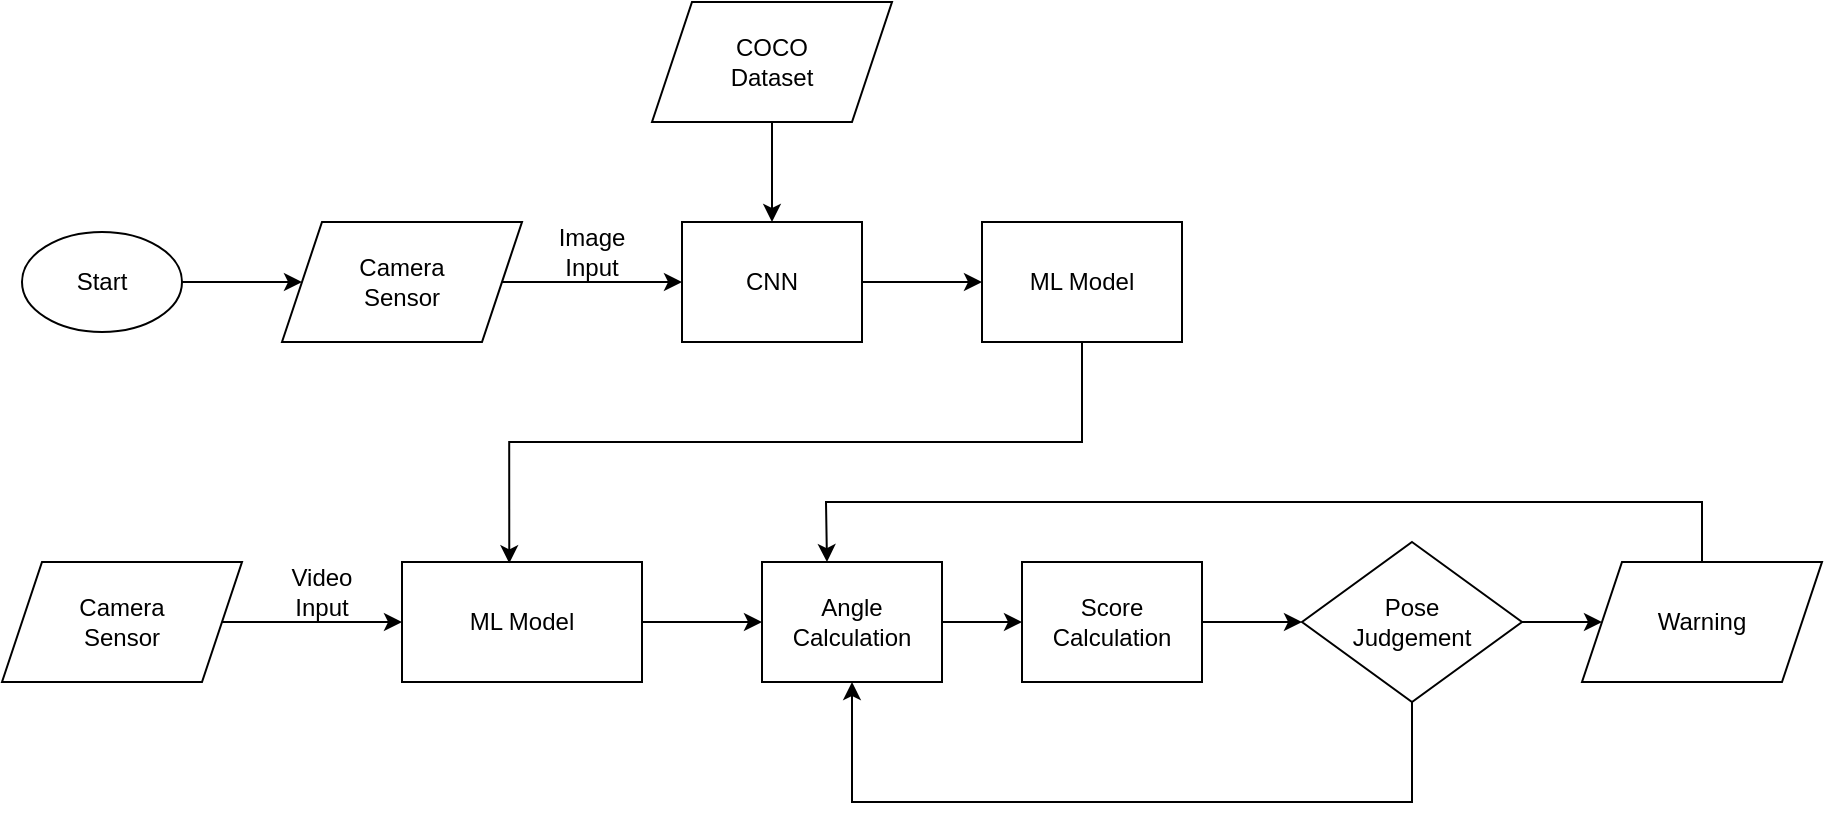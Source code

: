 <mxfile version="22.0.5" type="device">
  <diagram name="페이지-1" id="8fm_WQ1DuJL_YonFsq24">
    <mxGraphModel dx="956" dy="608" grid="1" gridSize="10" guides="1" tooltips="1" connect="1" arrows="1" fold="1" page="1" pageScale="1" pageWidth="1200" pageHeight="1600" math="0" shadow="0">
      <root>
        <mxCell id="0" />
        <mxCell id="1" parent="0" />
        <mxCell id="IfK49Af6Ux2kh4kWsc2a-6" style="edgeStyle=orthogonalEdgeStyle;rounded=0;orthogonalLoop=1;jettySize=auto;html=1;exitX=1;exitY=0.5;exitDx=0;exitDy=0;" edge="1" parent="1" source="IfK49Af6Ux2kh4kWsc2a-1" target="IfK49Af6Ux2kh4kWsc2a-3">
          <mxGeometry relative="1" as="geometry" />
        </mxCell>
        <mxCell id="IfK49Af6Ux2kh4kWsc2a-1" value="CNN" style="rounded=0;whiteSpace=wrap;html=1;" vertex="1" parent="1">
          <mxGeometry x="380" y="170" width="90" height="60" as="geometry" />
        </mxCell>
        <mxCell id="IfK49Af6Ux2kh4kWsc2a-3" value="ML Model" style="rounded=0;whiteSpace=wrap;html=1;" vertex="1" parent="1">
          <mxGeometry x="530" y="170" width="100" height="60" as="geometry" />
        </mxCell>
        <mxCell id="IfK49Af6Ux2kh4kWsc2a-9" value="Video&lt;br&gt;Input" style="text;html=1;strokeColor=none;fillColor=none;align=center;verticalAlign=middle;whiteSpace=wrap;rounded=0;" vertex="1" parent="1">
          <mxGeometry x="170" y="340" width="60" height="30" as="geometry" />
        </mxCell>
        <mxCell id="IfK49Af6Ux2kh4kWsc2a-29" value="" style="edgeStyle=orthogonalEdgeStyle;rounded=0;orthogonalLoop=1;jettySize=auto;html=1;" edge="1" parent="1" source="IfK49Af6Ux2kh4kWsc2a-17" target="IfK49Af6Ux2kh4kWsc2a-28">
          <mxGeometry relative="1" as="geometry" />
        </mxCell>
        <mxCell id="IfK49Af6Ux2kh4kWsc2a-17" value="ML Model" style="rounded=0;whiteSpace=wrap;html=1;" vertex="1" parent="1">
          <mxGeometry x="240" y="340" width="120" height="60" as="geometry" />
        </mxCell>
        <mxCell id="IfK49Af6Ux2kh4kWsc2a-18" style="edgeStyle=orthogonalEdgeStyle;rounded=0;orthogonalLoop=1;jettySize=auto;html=1;entryX=0.447;entryY=0.011;entryDx=0;entryDy=0;entryPerimeter=0;" edge="1" parent="1" source="IfK49Af6Ux2kh4kWsc2a-3" target="IfK49Af6Ux2kh4kWsc2a-17">
          <mxGeometry relative="1" as="geometry">
            <Array as="points">
              <mxPoint x="580" y="280" />
              <mxPoint x="294" y="280" />
            </Array>
          </mxGeometry>
        </mxCell>
        <mxCell id="IfK49Af6Ux2kh4kWsc2a-23" value="Image&lt;br&gt;Input" style="text;html=1;strokeColor=none;fillColor=none;align=center;verticalAlign=middle;whiteSpace=wrap;rounded=0;" vertex="1" parent="1">
          <mxGeometry x="305" y="170" width="60" height="30" as="geometry" />
        </mxCell>
        <mxCell id="IfK49Af6Ux2kh4kWsc2a-31" value="" style="edgeStyle=orthogonalEdgeStyle;rounded=0;orthogonalLoop=1;jettySize=auto;html=1;" edge="1" parent="1" source="IfK49Af6Ux2kh4kWsc2a-28" target="IfK49Af6Ux2kh4kWsc2a-30">
          <mxGeometry relative="1" as="geometry" />
        </mxCell>
        <mxCell id="IfK49Af6Ux2kh4kWsc2a-28" value="Angle&lt;br&gt;Calculation" style="rounded=0;whiteSpace=wrap;html=1;" vertex="1" parent="1">
          <mxGeometry x="420" y="340" width="90" height="60" as="geometry" />
        </mxCell>
        <mxCell id="IfK49Af6Ux2kh4kWsc2a-49" value="" style="edgeStyle=orthogonalEdgeStyle;rounded=0;orthogonalLoop=1;jettySize=auto;html=1;" edge="1" parent="1" source="IfK49Af6Ux2kh4kWsc2a-30" target="IfK49Af6Ux2kh4kWsc2a-48">
          <mxGeometry relative="1" as="geometry" />
        </mxCell>
        <mxCell id="IfK49Af6Ux2kh4kWsc2a-30" value="Score&lt;br&gt;Calculation" style="rounded=0;whiteSpace=wrap;html=1;" vertex="1" parent="1">
          <mxGeometry x="550" y="340" width="90" height="60" as="geometry" />
        </mxCell>
        <mxCell id="IfK49Af6Ux2kh4kWsc2a-33" value="" style="edgeStyle=orthogonalEdgeStyle;rounded=0;orthogonalLoop=1;jettySize=auto;html=1;" edge="1" parent="1" source="IfK49Af6Ux2kh4kWsc2a-32" target="IfK49Af6Ux2kh4kWsc2a-17">
          <mxGeometry relative="1" as="geometry" />
        </mxCell>
        <mxCell id="IfK49Af6Ux2kh4kWsc2a-32" value="Camera&lt;br&gt;Sensor" style="shape=parallelogram;perimeter=parallelogramPerimeter;whiteSpace=wrap;html=1;fixedSize=1;" vertex="1" parent="1">
          <mxGeometry x="40" y="340" width="120" height="60" as="geometry" />
        </mxCell>
        <mxCell id="IfK49Af6Ux2kh4kWsc2a-38" value="" style="edgeStyle=orthogonalEdgeStyle;rounded=0;orthogonalLoop=1;jettySize=auto;html=1;" edge="1" parent="1" source="IfK49Af6Ux2kh4kWsc2a-35" target="IfK49Af6Ux2kh4kWsc2a-1">
          <mxGeometry relative="1" as="geometry" />
        </mxCell>
        <mxCell id="IfK49Af6Ux2kh4kWsc2a-35" value="Camera&lt;br&gt;Sensor" style="shape=parallelogram;perimeter=parallelogramPerimeter;whiteSpace=wrap;html=1;fixedSize=1;" vertex="1" parent="1">
          <mxGeometry x="180" y="170" width="120" height="60" as="geometry" />
        </mxCell>
        <mxCell id="IfK49Af6Ux2kh4kWsc2a-42" value="" style="edgeStyle=orthogonalEdgeStyle;rounded=0;orthogonalLoop=1;jettySize=auto;html=1;" edge="1" parent="1" source="IfK49Af6Ux2kh4kWsc2a-41" target="IfK49Af6Ux2kh4kWsc2a-1">
          <mxGeometry relative="1" as="geometry" />
        </mxCell>
        <mxCell id="IfK49Af6Ux2kh4kWsc2a-41" value="COCO&lt;br&gt;Dataset" style="shape=parallelogram;perimeter=parallelogramPerimeter;whiteSpace=wrap;html=1;fixedSize=1;" vertex="1" parent="1">
          <mxGeometry x="365" y="60" width="120" height="60" as="geometry" />
        </mxCell>
        <mxCell id="IfK49Af6Ux2kh4kWsc2a-44" value="" style="edgeStyle=orthogonalEdgeStyle;rounded=0;orthogonalLoop=1;jettySize=auto;html=1;" edge="1" parent="1" source="IfK49Af6Ux2kh4kWsc2a-43" target="IfK49Af6Ux2kh4kWsc2a-35">
          <mxGeometry relative="1" as="geometry" />
        </mxCell>
        <mxCell id="IfK49Af6Ux2kh4kWsc2a-43" value="Start" style="ellipse;whiteSpace=wrap;html=1;" vertex="1" parent="1">
          <mxGeometry x="50" y="175" width="80" height="50" as="geometry" />
        </mxCell>
        <mxCell id="IfK49Af6Ux2kh4kWsc2a-53" value="" style="edgeStyle=orthogonalEdgeStyle;rounded=0;orthogonalLoop=1;jettySize=auto;html=1;" edge="1" parent="1" source="IfK49Af6Ux2kh4kWsc2a-48" target="IfK49Af6Ux2kh4kWsc2a-52">
          <mxGeometry relative="1" as="geometry" />
        </mxCell>
        <mxCell id="IfK49Af6Ux2kh4kWsc2a-59" value="" style="edgeStyle=orthogonalEdgeStyle;rounded=0;orthogonalLoop=1;jettySize=auto;html=1;entryX=0.5;entryY=1;entryDx=0;entryDy=0;" edge="1" parent="1" source="IfK49Af6Ux2kh4kWsc2a-48" target="IfK49Af6Ux2kh4kWsc2a-28">
          <mxGeometry relative="1" as="geometry">
            <mxPoint x="460" y="500" as="targetPoint" />
            <Array as="points">
              <mxPoint x="745" y="460" />
              <mxPoint x="465" y="460" />
            </Array>
          </mxGeometry>
        </mxCell>
        <mxCell id="IfK49Af6Ux2kh4kWsc2a-48" value="Pose&lt;br&gt;Judgement" style="rhombus;whiteSpace=wrap;html=1;" vertex="1" parent="1">
          <mxGeometry x="690" y="330" width="110" height="80" as="geometry" />
        </mxCell>
        <mxCell id="IfK49Af6Ux2kh4kWsc2a-52" value="Warning" style="shape=parallelogram;perimeter=parallelogramPerimeter;whiteSpace=wrap;html=1;fixedSize=1;" vertex="1" parent="1">
          <mxGeometry x="830" y="340" width="120" height="60" as="geometry" />
        </mxCell>
        <mxCell id="IfK49Af6Ux2kh4kWsc2a-57" value="" style="endArrow=classic;html=1;rounded=0;exitX=0.5;exitY=0;exitDx=0;exitDy=0;entryX=0.361;entryY=0.001;entryDx=0;entryDy=0;entryPerimeter=0;" edge="1" parent="1" source="IfK49Af6Ux2kh4kWsc2a-52" target="IfK49Af6Ux2kh4kWsc2a-28">
          <mxGeometry width="50" height="50" relative="1" as="geometry">
            <mxPoint x="890.0" y="369.94" as="sourcePoint" />
            <mxPoint x="451.68" y="370.0" as="targetPoint" />
            <Array as="points">
              <mxPoint x="890" y="309.94" />
              <mxPoint x="670" y="309.94" />
              <mxPoint x="452" y="309.94" />
            </Array>
          </mxGeometry>
        </mxCell>
      </root>
    </mxGraphModel>
  </diagram>
</mxfile>
